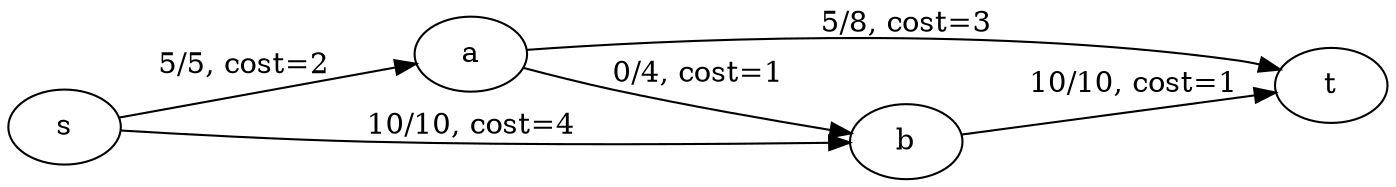 digraph G {
  rankdir=LR;
  "s" -> "a" [label="5/5, cost=2"];
  "s" -> "b" [label="10/10, cost=4"];
  "a" -> "b" [label="0/4, cost=1"];
  "a" -> "t" [label="5/8, cost=3"];
  "b" -> "t" [label="10/10, cost=1"];
}